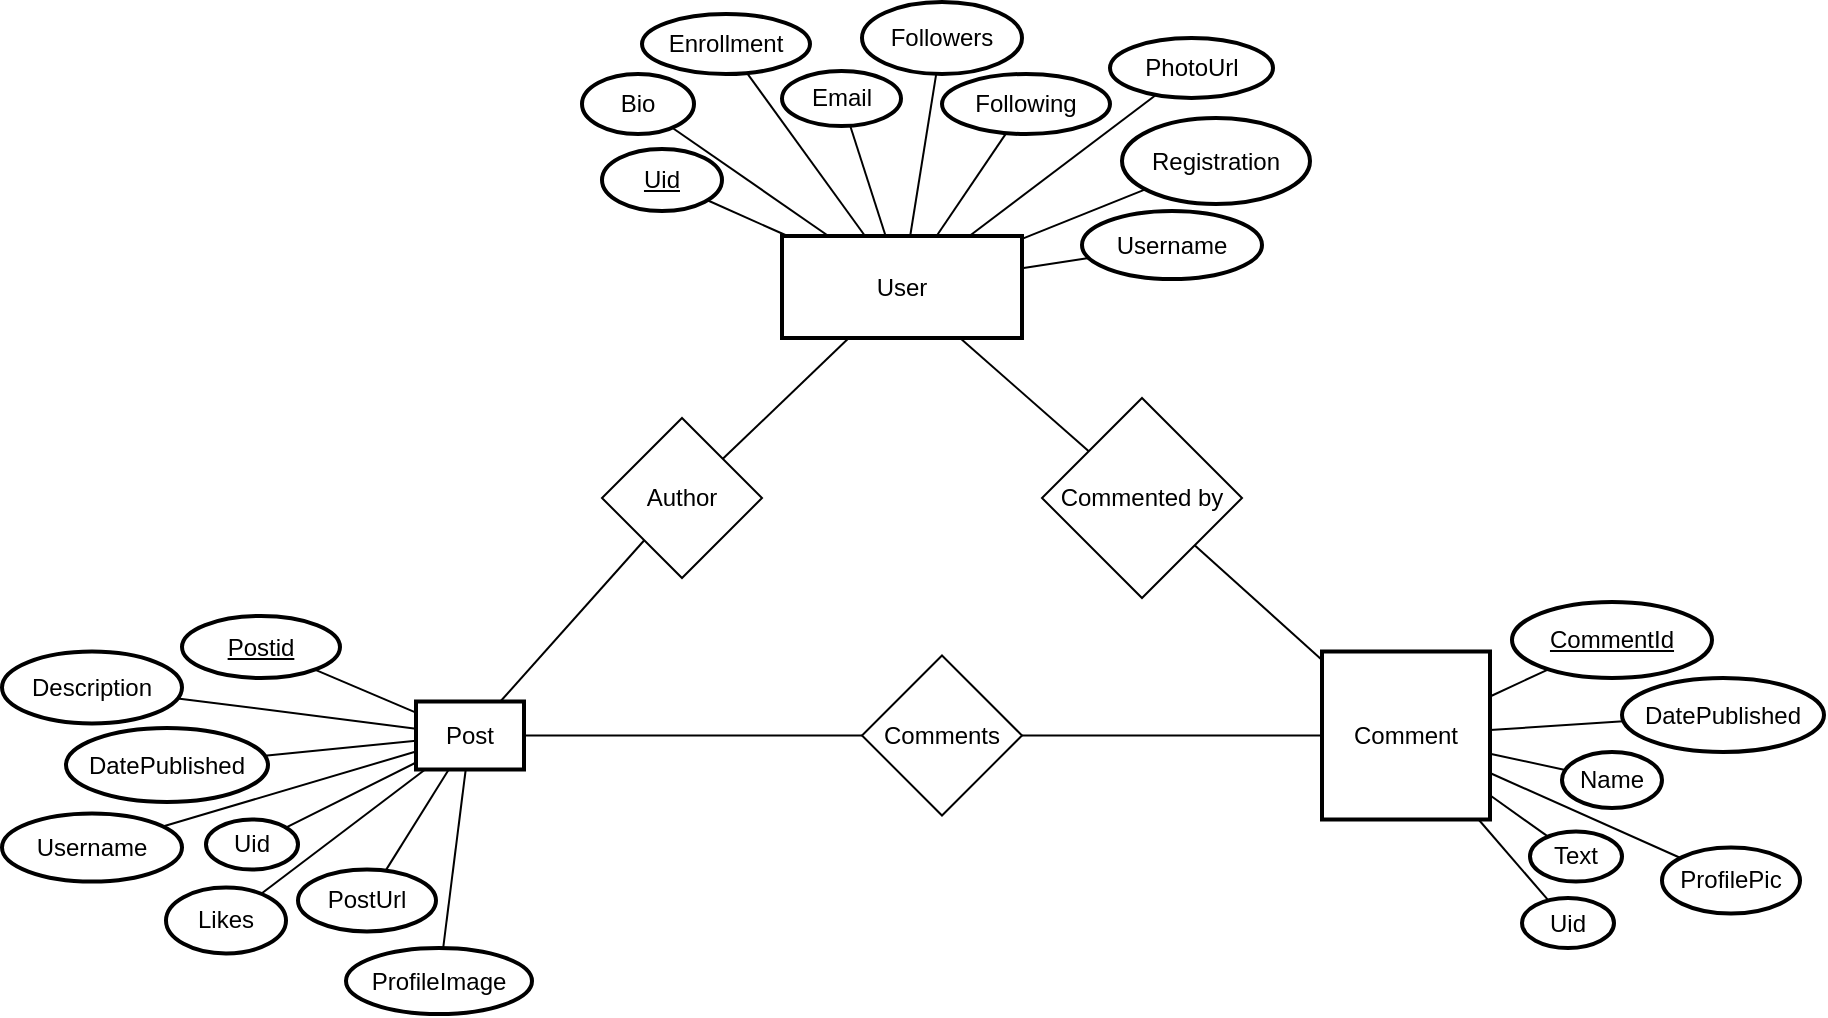 <mxfile version="24.0.3" type="github">
  <diagram name="Page-1" id="2mPOwrmmmSNTOCNjyd2k">
    <mxGraphModel dx="1600" dy="609" grid="1" gridSize="10" guides="1" tooltips="1" connect="1" arrows="1" fold="1" page="1" pageScale="1" pageWidth="1169" pageHeight="827" math="0" shadow="0">
      <root>
        <mxCell id="0" />
        <mxCell id="1" parent="0" />
        <mxCell id="v30dLYt4DlmSEjmeorLE-1" value="User" style="ractangle;strokeWidth=2;whiteSpace=wrap;" vertex="1" parent="1">
          <mxGeometry x="430" y="149" width="120" height="51" as="geometry" />
        </mxCell>
        <mxCell id="v30dLYt4DlmSEjmeorLE-3" value="Bio" style="ellipse;strokeWidth=2;whiteSpace=wrap;" vertex="1" parent="1">
          <mxGeometry x="330" y="68" width="56" height="30" as="geometry" />
        </mxCell>
        <mxCell id="v30dLYt4DlmSEjmeorLE-4" value="Email" style="ellipse;strokeWidth=2;whiteSpace=wrap;" vertex="1" parent="1">
          <mxGeometry x="430" y="66.5" width="59.5" height="27.5" as="geometry" />
        </mxCell>
        <mxCell id="v30dLYt4DlmSEjmeorLE-5" value="Enrollment" style="ellipse;strokeWidth=2;whiteSpace=wrap;" vertex="1" parent="1">
          <mxGeometry x="360" y="38" width="84" height="30" as="geometry" />
        </mxCell>
        <mxCell id="v30dLYt4DlmSEjmeorLE-7" value="Following" style="ellipse;strokeWidth=2;whiteSpace=wrap;" vertex="1" parent="1">
          <mxGeometry x="510" y="68" width="84" height="30" as="geometry" />
        </mxCell>
        <mxCell id="v30dLYt4DlmSEjmeorLE-9" value="Registration" style="ellipse;strokeWidth=2;whiteSpace=wrap;" vertex="1" parent="1">
          <mxGeometry x="600" y="90" width="94" height="43" as="geometry" />
        </mxCell>
        <mxCell id="v30dLYt4DlmSEjmeorLE-10" value="Username" style="ellipse;strokeWidth=2;whiteSpace=wrap;" vertex="1" parent="1">
          <mxGeometry x="580" y="136.5" width="90" height="34" as="geometry" />
        </mxCell>
        <mxCell id="v30dLYt4DlmSEjmeorLE-11" value="Post" style="Ractangle;strokeWidth=2;whiteSpace=wrap;" vertex="1" parent="1">
          <mxGeometry x="247" y="381.75" width="54" height="34" as="geometry" />
        </mxCell>
        <mxCell id="v30dLYt4DlmSEjmeorLE-12" value="Postid" style="ellipse;strokeWidth=2;whiteSpace=wrap;fontStyle=4" vertex="1" parent="1">
          <mxGeometry x="130" y="339" width="79" height="31" as="geometry" />
        </mxCell>
        <mxCell id="v30dLYt4DlmSEjmeorLE-13" value="DatePublished" style="ellipse;strokeWidth=2;whiteSpace=wrap;" vertex="1" parent="1">
          <mxGeometry x="72" y="395" width="101" height="37" as="geometry" />
        </mxCell>
        <mxCell id="v30dLYt4DlmSEjmeorLE-14" value="Description" style="ellipse;strokeWidth=2;whiteSpace=wrap;" vertex="1" parent="1">
          <mxGeometry x="40" y="356.75" width="90" height="36" as="geometry" />
        </mxCell>
        <mxCell id="v30dLYt4DlmSEjmeorLE-15" value="Likes" style="ellipse;strokeWidth=2;whiteSpace=wrap;" vertex="1" parent="1">
          <mxGeometry x="122" y="474.75" width="60" height="33" as="geometry" />
        </mxCell>
        <mxCell id="v30dLYt4DlmSEjmeorLE-16" value="PostUrl" style="ellipse;strokeWidth=2;whiteSpace=wrap;" vertex="1" parent="1">
          <mxGeometry x="188" y="465.75" width="69" height="31" as="geometry" />
        </mxCell>
        <mxCell id="v30dLYt4DlmSEjmeorLE-17" value="ProfileImage" style="ellipse;strokeWidth=2;whiteSpace=wrap;" vertex="1" parent="1">
          <mxGeometry x="212" y="505" width="93" height="33" as="geometry" />
        </mxCell>
        <mxCell id="v30dLYt4DlmSEjmeorLE-18" value="Comment" style="ractangle;strokeWidth=2;whiteSpace=wrap;" vertex="1" parent="1">
          <mxGeometry x="700" y="356.75" width="84" height="84" as="geometry" />
        </mxCell>
        <mxCell id="v30dLYt4DlmSEjmeorLE-19" value="CommentId" style="ellipse;strokeWidth=2;whiteSpace=wrap;fontStyle=4" vertex="1" parent="1">
          <mxGeometry x="795" y="332" width="100" height="38" as="geometry" />
        </mxCell>
        <mxCell id="v30dLYt4DlmSEjmeorLE-20" value="Name" style="ellipse;strokeWidth=2;whiteSpace=wrap;" vertex="1" parent="1">
          <mxGeometry x="820" y="407" width="50" height="28" as="geometry" />
        </mxCell>
        <mxCell id="v30dLYt4DlmSEjmeorLE-21" value="ProfilePic" style="ellipse;strokeWidth=2;whiteSpace=wrap;" vertex="1" parent="1">
          <mxGeometry x="870" y="454.75" width="69" height="33" as="geometry" />
        </mxCell>
        <mxCell id="v30dLYt4DlmSEjmeorLE-22" value="Text" style="ellipse;strokeWidth=2;whiteSpace=wrap;" vertex="1" parent="1">
          <mxGeometry x="804" y="446.75" width="46" height="25" as="geometry" />
        </mxCell>
        <mxCell id="v30dLYt4DlmSEjmeorLE-26" value="" style="endArrow=none;html=1;rounded=0;" edge="1" parent="1" source="v30dLYt4DlmSEjmeorLE-1" target="v30dLYt4DlmSEjmeorLE-3">
          <mxGeometry width="50" height="50" relative="1" as="geometry">
            <mxPoint x="519.799" y="104.701" as="sourcePoint" />
            <mxPoint x="660" y="224" as="targetPoint" />
          </mxGeometry>
        </mxCell>
        <mxCell id="v30dLYt4DlmSEjmeorLE-28" value="" style="endArrow=none;html=1;rounded=0;" edge="1" parent="1" source="v30dLYt4DlmSEjmeorLE-1" target="v30dLYt4DlmSEjmeorLE-4">
          <mxGeometry width="50" height="50" relative="1" as="geometry">
            <mxPoint x="550.135" y="128.754" as="sourcePoint" />
            <mxPoint x="616" y="162" as="targetPoint" />
          </mxGeometry>
        </mxCell>
        <mxCell id="v30dLYt4DlmSEjmeorLE-29" value="" style="endArrow=none;html=1;rounded=0;" edge="1" parent="1" source="v30dLYt4DlmSEjmeorLE-1" target="v30dLYt4DlmSEjmeorLE-5">
          <mxGeometry width="50" height="50" relative="1" as="geometry">
            <mxPoint x="539.039" y="114.926" as="sourcePoint" />
            <mxPoint x="616" y="162" as="targetPoint" />
          </mxGeometry>
        </mxCell>
        <mxCell id="v30dLYt4DlmSEjmeorLE-31" value="Followers" style="ellipse;strokeWidth=2;whiteSpace=wrap;" vertex="1" parent="1">
          <mxGeometry x="470" y="32" width="80" height="36" as="geometry" />
        </mxCell>
        <mxCell id="v30dLYt4DlmSEjmeorLE-33" value="" style="endArrow=none;html=1;rounded=0;" edge="1" parent="1" source="v30dLYt4DlmSEjmeorLE-1" target="v30dLYt4DlmSEjmeorLE-7">
          <mxGeometry width="50" height="50" relative="1" as="geometry">
            <mxPoint x="555.853" y="155.794" as="sourcePoint" />
            <mxPoint x="658" y="165" as="targetPoint" />
          </mxGeometry>
        </mxCell>
        <mxCell id="v30dLYt4DlmSEjmeorLE-34" value="" style="endArrow=none;html=1;rounded=0;" edge="1" parent="1" source="v30dLYt4DlmSEjmeorLE-1" target="v30dLYt4DlmSEjmeorLE-31">
          <mxGeometry width="50" height="50" relative="1" as="geometry">
            <mxPoint x="555.203" y="143.201" as="sourcePoint" />
            <mxPoint x="679" y="232" as="targetPoint" />
          </mxGeometry>
        </mxCell>
        <mxCell id="v30dLYt4DlmSEjmeorLE-36" value="" style="endArrow=none;html=1;rounded=0;" edge="1" parent="1" source="v30dLYt4DlmSEjmeorLE-1" target="v30dLYt4DlmSEjmeorLE-9">
          <mxGeometry width="50" height="50" relative="1" as="geometry">
            <mxPoint x="540.554" y="187.709" as="sourcePoint" />
            <mxPoint x="760" y="165" as="targetPoint" />
          </mxGeometry>
        </mxCell>
        <mxCell id="v30dLYt4DlmSEjmeorLE-37" value="" style="endArrow=none;html=1;rounded=0;" edge="1" parent="1" source="v30dLYt4DlmSEjmeorLE-1" target="v30dLYt4DlmSEjmeorLE-10">
          <mxGeometry width="50" height="50" relative="1" as="geometry">
            <mxPoint x="526.365" y="197.011" as="sourcePoint" />
            <mxPoint x="594" y="208" as="targetPoint" />
          </mxGeometry>
        </mxCell>
        <mxCell id="v30dLYt4DlmSEjmeorLE-38" value="" style="endArrow=none;html=1;rounded=0;" edge="1" parent="1" source="v30dLYt4DlmSEjmeorLE-1" target="v30dLYt4DlmSEjmeorLE-8">
          <mxGeometry width="50" height="50" relative="1" as="geometry">
            <mxPoint x="552.957" y="168.998" as="sourcePoint" />
            <mxPoint x="753" y="239" as="targetPoint" />
          </mxGeometry>
        </mxCell>
        <mxCell id="v30dLYt4DlmSEjmeorLE-8" value="PhotoUrl" style="ellipse;strokeWidth=2;whiteSpace=wrap;" vertex="1" parent="1">
          <mxGeometry x="594" y="50" width="81.5" height="30" as="geometry" />
        </mxCell>
        <mxCell id="v30dLYt4DlmSEjmeorLE-39" value="Uid" style="ellipse;strokeWidth=2;whiteSpace=wrap;fontStyle=4" vertex="1" parent="1">
          <mxGeometry x="340" y="105.5" width="60" height="31" as="geometry" />
        </mxCell>
        <mxCell id="v30dLYt4DlmSEjmeorLE-40" value="" style="endArrow=none;html=1;rounded=0;" edge="1" parent="1" source="v30dLYt4DlmSEjmeorLE-1" target="v30dLYt4DlmSEjmeorLE-39">
          <mxGeometry width="50" height="50" relative="1" as="geometry">
            <mxPoint x="545" y="224" as="sourcePoint" />
            <mxPoint x="557" y="253" as="targetPoint" />
          </mxGeometry>
        </mxCell>
        <mxCell id="v30dLYt4DlmSEjmeorLE-44" value="" style="endArrow=none;html=1;rounded=0;" edge="1" parent="1" source="v30dLYt4DlmSEjmeorLE-11" target="v30dLYt4DlmSEjmeorLE-12">
          <mxGeometry width="50" height="50" relative="1" as="geometry">
            <mxPoint x="213" y="589.5" as="sourcePoint" />
            <mxPoint x="263" y="539.5" as="targetPoint" />
          </mxGeometry>
        </mxCell>
        <mxCell id="v30dLYt4DlmSEjmeorLE-45" value="" style="endArrow=none;html=1;rounded=0;" edge="1" parent="1" source="v30dLYt4DlmSEjmeorLE-11" target="v30dLYt4DlmSEjmeorLE-15">
          <mxGeometry width="50" height="50" relative="1" as="geometry">
            <mxPoint x="200" y="509.5" as="sourcePoint" />
            <mxPoint x="225" y="515.5" as="targetPoint" />
          </mxGeometry>
        </mxCell>
        <mxCell id="v30dLYt4DlmSEjmeorLE-46" value="" style="endArrow=none;html=1;rounded=0;" edge="1" parent="1" source="v30dLYt4DlmSEjmeorLE-11" target="v30dLYt4DlmSEjmeorLE-16">
          <mxGeometry width="50" height="50" relative="1" as="geometry">
            <mxPoint x="161" y="520.5" as="sourcePoint" />
            <mxPoint x="73" y="649.5" as="targetPoint" />
          </mxGeometry>
        </mxCell>
        <mxCell id="v30dLYt4DlmSEjmeorLE-47" value="" style="endArrow=none;html=1;rounded=0;" edge="1" parent="1" source="v30dLYt4DlmSEjmeorLE-11" target="v30dLYt4DlmSEjmeorLE-17">
          <mxGeometry width="50" height="50" relative="1" as="geometry">
            <mxPoint x="171" y="530.5" as="sourcePoint" />
            <mxPoint x="253.022" y="505.008" as="targetPoint" />
          </mxGeometry>
        </mxCell>
        <mxCell id="v30dLYt4DlmSEjmeorLE-48" value="" style="endArrow=none;html=1;rounded=0;" edge="1" parent="1" source="v30dLYt4DlmSEjmeorLE-11" target="v30dLYt4DlmSEjmeorLE-13">
          <mxGeometry width="50" height="50" relative="1" as="geometry">
            <mxPoint x="181" y="540.5" as="sourcePoint" />
            <mxPoint x="267" y="633.5" as="targetPoint" />
          </mxGeometry>
        </mxCell>
        <mxCell id="v30dLYt4DlmSEjmeorLE-49" value="" style="endArrow=none;html=1;rounded=0;" edge="1" parent="1" source="v30dLYt4DlmSEjmeorLE-11" target="v30dLYt4DlmSEjmeorLE-14">
          <mxGeometry width="50" height="50" relative="1" as="geometry">
            <mxPoint x="191" y="550.5" as="sourcePoint" />
            <mxPoint x="392" y="532.5" as="targetPoint" />
          </mxGeometry>
        </mxCell>
        <mxCell id="v30dLYt4DlmSEjmeorLE-51" value="" style="endArrow=none;html=1;rounded=0;" edge="1" parent="1" source="v30dLYt4DlmSEjmeorLE-18" target="v30dLYt4DlmSEjmeorLE-19">
          <mxGeometry width="50" height="50" relative="1" as="geometry">
            <mxPoint x="646" y="532.5" as="sourcePoint" />
            <mxPoint x="696" y="482.5" as="targetPoint" />
          </mxGeometry>
        </mxCell>
        <mxCell id="v30dLYt4DlmSEjmeorLE-52" value="" style="endArrow=none;html=1;rounded=0;" edge="1" parent="1" source="v30dLYt4DlmSEjmeorLE-18" target="v30dLYt4DlmSEjmeorLE-20">
          <mxGeometry width="50" height="50" relative="1" as="geometry">
            <mxPoint x="465" y="507.5" as="sourcePoint" />
            <mxPoint x="706" y="492.5" as="targetPoint" />
          </mxGeometry>
        </mxCell>
        <mxCell id="v30dLYt4DlmSEjmeorLE-53" value="" style="endArrow=none;html=1;rounded=0;" edge="1" parent="1" source="v30dLYt4DlmSEjmeorLE-18" target="v30dLYt4DlmSEjmeorLE-21">
          <mxGeometry width="50" height="50" relative="1" as="geometry">
            <mxPoint x="475" y="517.5" as="sourcePoint" />
            <mxPoint x="721" y="511.5" as="targetPoint" />
          </mxGeometry>
        </mxCell>
        <mxCell id="v30dLYt4DlmSEjmeorLE-54" value="" style="endArrow=none;html=1;rounded=0;" edge="1" parent="1" source="v30dLYt4DlmSEjmeorLE-18" target="v30dLYt4DlmSEjmeorLE-22">
          <mxGeometry width="50" height="50" relative="1" as="geometry">
            <mxPoint x="485" y="527.5" as="sourcePoint" />
            <mxPoint x="827" y="512.5" as="targetPoint" />
          </mxGeometry>
        </mxCell>
        <mxCell id="v30dLYt4DlmSEjmeorLE-55" value="Uid" style="ellipse;strokeWidth=2;whiteSpace=wrap;" vertex="1" parent="1">
          <mxGeometry x="800" y="480" width="46" height="25" as="geometry" />
        </mxCell>
        <mxCell id="v30dLYt4DlmSEjmeorLE-56" value="" style="endArrow=none;html=1;rounded=0;" edge="1" target="v30dLYt4DlmSEjmeorLE-55" parent="1" source="v30dLYt4DlmSEjmeorLE-18">
          <mxGeometry width="50" height="50" relative="1" as="geometry">
            <mxPoint x="455" y="571" as="sourcePoint" />
            <mxPoint x="827" y="574" as="targetPoint" />
          </mxGeometry>
        </mxCell>
        <mxCell id="v30dLYt4DlmSEjmeorLE-57" value="DatePublished" style="ellipse;strokeWidth=2;whiteSpace=wrap;" vertex="1" parent="1">
          <mxGeometry x="850" y="370" width="101" height="37" as="geometry" />
        </mxCell>
        <mxCell id="v30dLYt4DlmSEjmeorLE-58" value="" style="endArrow=none;html=1;rounded=0;" edge="1" parent="1" source="v30dLYt4DlmSEjmeorLE-18" target="v30dLYt4DlmSEjmeorLE-57">
          <mxGeometry width="50" height="50" relative="1" as="geometry">
            <mxPoint x="465" y="496.5" as="sourcePoint" />
            <mxPoint x="560" y="465.5" as="targetPoint" />
          </mxGeometry>
        </mxCell>
        <mxCell id="v30dLYt4DlmSEjmeorLE-59" value="Uid" style="ellipse;strokeWidth=2;whiteSpace=wrap;" vertex="1" parent="1">
          <mxGeometry x="142" y="440.75" width="46" height="25" as="geometry" />
        </mxCell>
        <mxCell id="v30dLYt4DlmSEjmeorLE-60" value="" style="endArrow=none;html=1;rounded=0;" edge="1" target="v30dLYt4DlmSEjmeorLE-59" parent="1" source="v30dLYt4DlmSEjmeorLE-11">
          <mxGeometry width="50" height="50" relative="1" as="geometry">
            <mxPoint x="92" y="545" as="sourcePoint" />
            <mxPoint x="464" y="580.5" as="targetPoint" />
          </mxGeometry>
        </mxCell>
        <mxCell id="v30dLYt4DlmSEjmeorLE-61" value="Username" style="ellipse;strokeWidth=2;whiteSpace=wrap;" vertex="1" parent="1">
          <mxGeometry x="40" y="437.75" width="90" height="34" as="geometry" />
        </mxCell>
        <mxCell id="v30dLYt4DlmSEjmeorLE-62" value="" style="endArrow=none;html=1;rounded=0;" edge="1" target="v30dLYt4DlmSEjmeorLE-61" parent="1" source="v30dLYt4DlmSEjmeorLE-11">
          <mxGeometry width="50" height="50" relative="1" as="geometry">
            <mxPoint x="23" y="545" as="sourcePoint" />
            <mxPoint x="67" y="562.5" as="targetPoint" />
          </mxGeometry>
        </mxCell>
        <mxCell id="v30dLYt4DlmSEjmeorLE-63" value="Author" style="rhombus;whiteSpace=wrap;html=1;" vertex="1" parent="1">
          <mxGeometry x="340" y="240" width="80" height="80" as="geometry" />
        </mxCell>
        <mxCell id="v30dLYt4DlmSEjmeorLE-64" value="Commented by" style="rhombus;whiteSpace=wrap;html=1;" vertex="1" parent="1">
          <mxGeometry x="560" y="230" width="100" height="100" as="geometry" />
        </mxCell>
        <mxCell id="v30dLYt4DlmSEjmeorLE-65" value="Comments" style="rhombus;whiteSpace=wrap;html=1;" vertex="1" parent="1">
          <mxGeometry x="470" y="358.75" width="80" height="80" as="geometry" />
        </mxCell>
        <mxCell id="v30dLYt4DlmSEjmeorLE-66" value="" style="endArrow=none;html=1;rounded=0;" edge="1" parent="1" source="v30dLYt4DlmSEjmeorLE-64" target="v30dLYt4DlmSEjmeorLE-1">
          <mxGeometry width="50" height="50" relative="1" as="geometry">
            <mxPoint x="130" y="330" as="sourcePoint" />
            <mxPoint x="180" y="280" as="targetPoint" />
          </mxGeometry>
        </mxCell>
        <mxCell id="v30dLYt4DlmSEjmeorLE-67" value="" style="endArrow=none;html=1;rounded=0;" edge="1" parent="1" source="v30dLYt4DlmSEjmeorLE-64" target="v30dLYt4DlmSEjmeorLE-18">
          <mxGeometry width="50" height="50" relative="1" as="geometry">
            <mxPoint x="212" y="349" as="sourcePoint" />
            <mxPoint x="169" y="225" as="targetPoint" />
          </mxGeometry>
        </mxCell>
        <mxCell id="v30dLYt4DlmSEjmeorLE-68" value="" style="endArrow=none;html=1;rounded=0;" edge="1" parent="1" source="v30dLYt4DlmSEjmeorLE-63" target="v30dLYt4DlmSEjmeorLE-1">
          <mxGeometry width="50" height="50" relative="1" as="geometry">
            <mxPoint x="212" y="349" as="sourcePoint" />
            <mxPoint x="169" y="225" as="targetPoint" />
          </mxGeometry>
        </mxCell>
        <mxCell id="v30dLYt4DlmSEjmeorLE-69" value="" style="endArrow=none;html=1;rounded=0;" edge="1" parent="1" source="v30dLYt4DlmSEjmeorLE-63" target="v30dLYt4DlmSEjmeorLE-11">
          <mxGeometry width="50" height="50" relative="1" as="geometry">
            <mxPoint x="357" y="324" as="sourcePoint" />
            <mxPoint x="200" y="225" as="targetPoint" />
          </mxGeometry>
        </mxCell>
        <mxCell id="v30dLYt4DlmSEjmeorLE-70" value="" style="endArrow=none;html=1;rounded=0;" edge="1" parent="1" source="v30dLYt4DlmSEjmeorLE-65" target="v30dLYt4DlmSEjmeorLE-11">
          <mxGeometry width="50" height="50" relative="1" as="geometry">
            <mxPoint x="397" y="316" as="sourcePoint" />
            <mxPoint x="525" y="122" as="targetPoint" />
          </mxGeometry>
        </mxCell>
        <mxCell id="v30dLYt4DlmSEjmeorLE-71" value="" style="endArrow=none;html=1;rounded=0;" edge="1" parent="1" source="v30dLYt4DlmSEjmeorLE-65" target="v30dLYt4DlmSEjmeorLE-18">
          <mxGeometry width="50" height="50" relative="1" as="geometry">
            <mxPoint x="587" y="268" as="sourcePoint" />
            <mxPoint x="541" y="122" as="targetPoint" />
          </mxGeometry>
        </mxCell>
      </root>
    </mxGraphModel>
  </diagram>
</mxfile>
